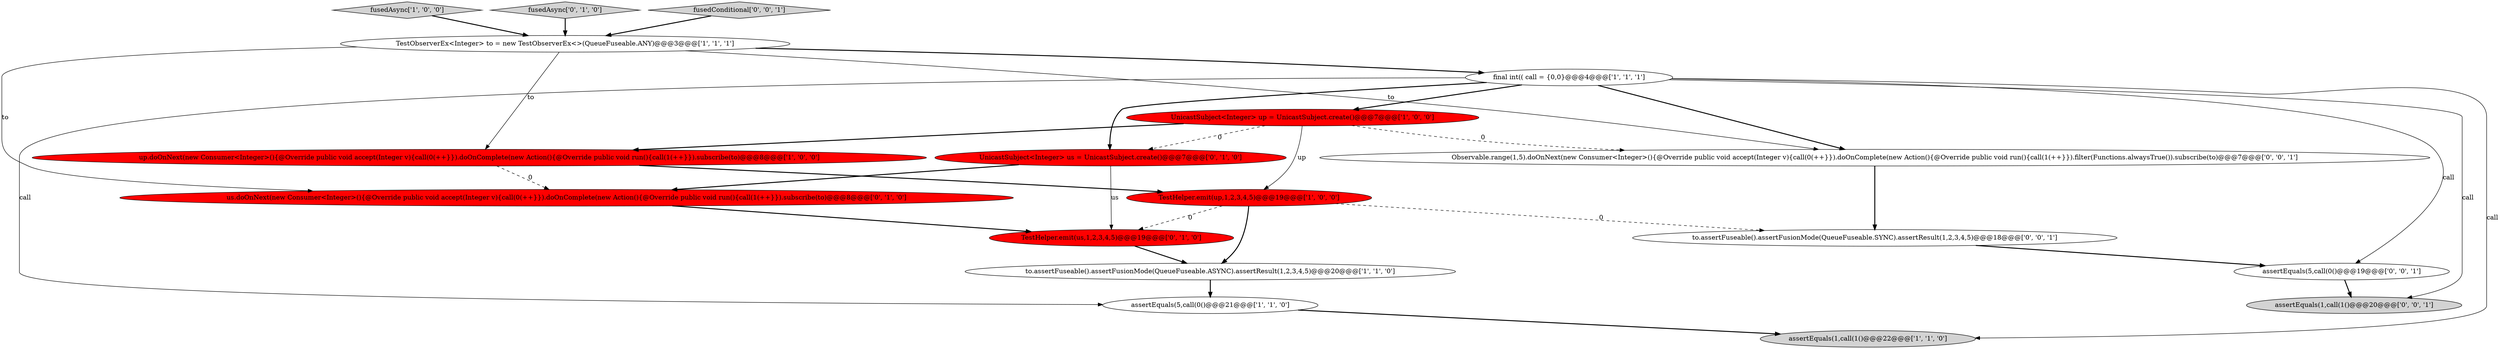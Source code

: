 digraph {
4 [style = filled, label = "final int(( call = {0,0}@@@4@@@['1', '1', '1']", fillcolor = white, shape = ellipse image = "AAA0AAABBB1BBB"];
12 [style = filled, label = "TestHelper.emit(us,1,2,3,4,5)@@@19@@@['0', '1', '0']", fillcolor = red, shape = ellipse image = "AAA1AAABBB2BBB"];
11 [style = filled, label = "UnicastSubject<Integer> us = UnicastSubject.create()@@@7@@@['0', '1', '0']", fillcolor = red, shape = ellipse image = "AAA1AAABBB2BBB"];
14 [style = filled, label = "assertEquals(5,call(0()@@@19@@@['0', '0', '1']", fillcolor = white, shape = ellipse image = "AAA0AAABBB3BBB"];
2 [style = filled, label = "up.doOnNext(new Consumer<Integer>(){@Override public void accept(Integer v){call(0(++}}).doOnComplete(new Action(){@Override public void run(){call(1(++}}).subscribe(to)@@@8@@@['1', '0', '0']", fillcolor = red, shape = ellipse image = "AAA1AAABBB1BBB"];
13 [style = filled, label = "Observable.range(1,5).doOnNext(new Consumer<Integer>(){@Override public void accept(Integer v){call(0(++}}).doOnComplete(new Action(){@Override public void run(){call(1(++}}).filter(Functions.alwaysTrue()).subscribe(to)@@@7@@@['0', '0', '1']", fillcolor = white, shape = ellipse image = "AAA0AAABBB3BBB"];
3 [style = filled, label = "TestObserverEx<Integer> to = new TestObserverEx<>(QueueFuseable.ANY)@@@3@@@['1', '1', '1']", fillcolor = white, shape = ellipse image = "AAA0AAABBB1BBB"];
1 [style = filled, label = "to.assertFuseable().assertFusionMode(QueueFuseable.ASYNC).assertResult(1,2,3,4,5)@@@20@@@['1', '1', '0']", fillcolor = white, shape = ellipse image = "AAA0AAABBB1BBB"];
5 [style = filled, label = "fusedAsync['1', '0', '0']", fillcolor = lightgray, shape = diamond image = "AAA0AAABBB1BBB"];
6 [style = filled, label = "TestHelper.emit(up,1,2,3,4,5)@@@19@@@['1', '0', '0']", fillcolor = red, shape = ellipse image = "AAA1AAABBB1BBB"];
9 [style = filled, label = "fusedAsync['0', '1', '0']", fillcolor = lightgray, shape = diamond image = "AAA0AAABBB2BBB"];
10 [style = filled, label = "us.doOnNext(new Consumer<Integer>(){@Override public void accept(Integer v){call(0(++}}).doOnComplete(new Action(){@Override public void run(){call(1(++}}).subscribe(to)@@@8@@@['0', '1', '0']", fillcolor = red, shape = ellipse image = "AAA1AAABBB2BBB"];
15 [style = filled, label = "to.assertFuseable().assertFusionMode(QueueFuseable.SYNC).assertResult(1,2,3,4,5)@@@18@@@['0', '0', '1']", fillcolor = white, shape = ellipse image = "AAA0AAABBB3BBB"];
7 [style = filled, label = "assertEquals(5,call(0()@@@21@@@['1', '1', '0']", fillcolor = white, shape = ellipse image = "AAA0AAABBB1BBB"];
16 [style = filled, label = "assertEquals(1,call(1()@@@20@@@['0', '0', '1']", fillcolor = lightgray, shape = ellipse image = "AAA0AAABBB3BBB"];
17 [style = filled, label = "fusedConditional['0', '0', '1']", fillcolor = lightgray, shape = diamond image = "AAA0AAABBB3BBB"];
0 [style = filled, label = "UnicastSubject<Integer> up = UnicastSubject.create()@@@7@@@['1', '0', '0']", fillcolor = red, shape = ellipse image = "AAA1AAABBB1BBB"];
8 [style = filled, label = "assertEquals(1,call(1()@@@22@@@['1', '1', '0']", fillcolor = lightgray, shape = ellipse image = "AAA0AAABBB1BBB"];
5->3 [style = bold, label=""];
14->16 [style = bold, label=""];
15->14 [style = bold, label=""];
4->16 [style = solid, label="call"];
2->6 [style = bold, label=""];
4->13 [style = bold, label=""];
0->2 [style = bold, label=""];
4->8 [style = solid, label="call"];
3->2 [style = solid, label="to"];
4->7 [style = solid, label="call"];
0->11 [style = dashed, label="0"];
7->8 [style = bold, label=""];
12->1 [style = bold, label=""];
3->4 [style = bold, label=""];
1->7 [style = bold, label=""];
3->10 [style = solid, label="to"];
2->10 [style = dashed, label="0"];
4->0 [style = bold, label=""];
6->12 [style = dashed, label="0"];
6->1 [style = bold, label=""];
4->14 [style = solid, label="call"];
11->12 [style = solid, label="us"];
6->15 [style = dashed, label="0"];
11->10 [style = bold, label=""];
10->12 [style = bold, label=""];
0->13 [style = dashed, label="0"];
17->3 [style = bold, label=""];
9->3 [style = bold, label=""];
0->6 [style = solid, label="up"];
13->15 [style = bold, label=""];
4->11 [style = bold, label=""];
3->13 [style = solid, label="to"];
}
